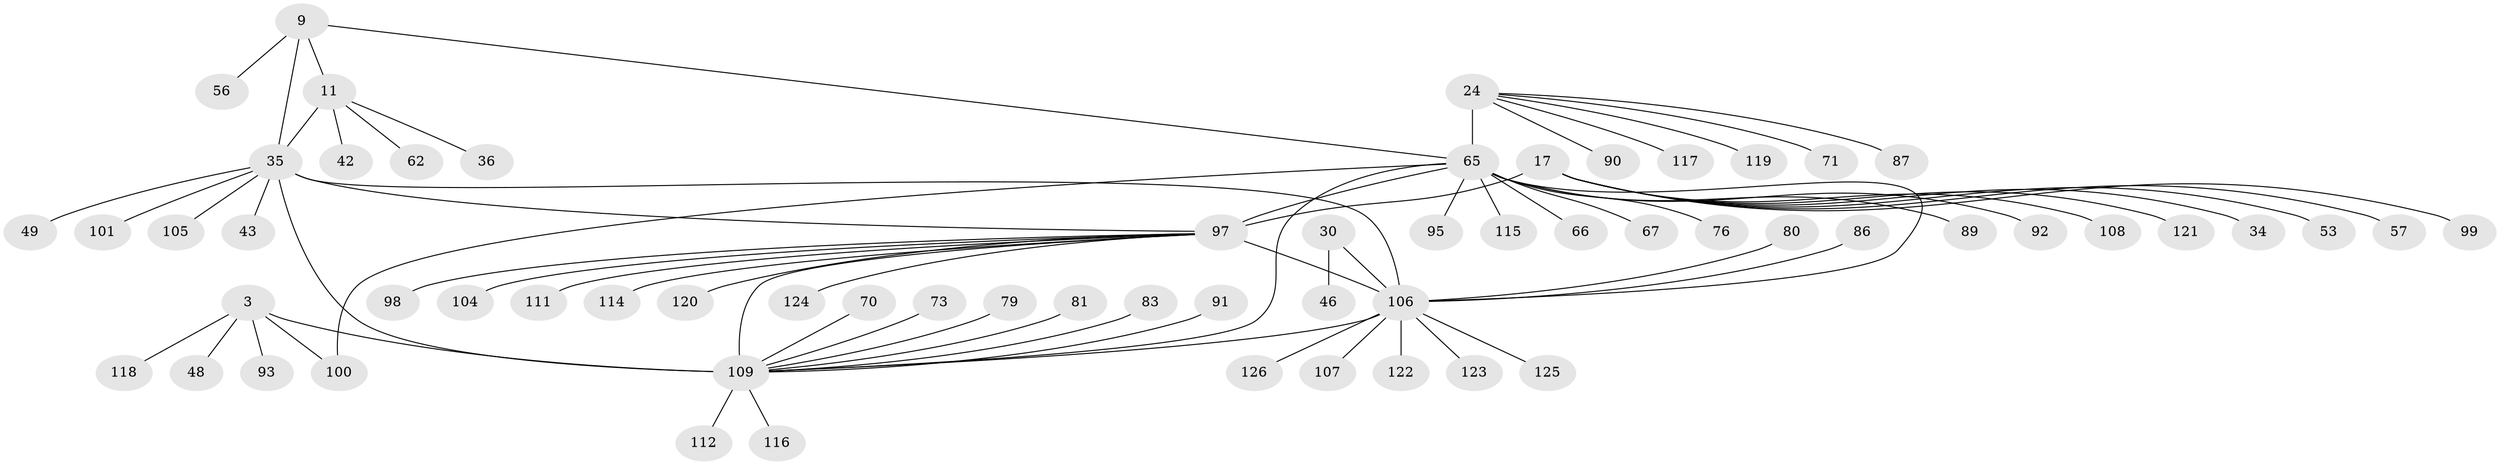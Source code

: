 // original degree distribution, {10: 0.03968253968253968, 9: 0.07936507936507936, 5: 0.023809523809523808, 12: 0.007936507936507936, 6: 0.023809523809523808, 8: 0.047619047619047616, 7: 0.007936507936507936, 11: 0.007936507936507936, 1: 0.6190476190476191, 2: 0.12698412698412698, 4: 0.007936507936507936, 3: 0.007936507936507936}
// Generated by graph-tools (version 1.1) at 2025/54/03/09/25 04:54:39]
// undirected, 63 vertices, 70 edges
graph export_dot {
graph [start="1"]
  node [color=gray90,style=filled];
  3 [super="+2"];
  9 [super="+7"];
  11 [super="+8"];
  17 [super="+14"];
  24 [super="+21"];
  30 [super="+26"];
  34;
  35 [super="+12+31"];
  36;
  42;
  43;
  46;
  48;
  49 [super="+38"];
  53;
  56 [super="+39"];
  57;
  62;
  65 [super="+23+32+37"];
  66;
  67;
  70;
  71;
  73 [super="+51"];
  76 [super="+72"];
  79;
  80;
  81;
  83;
  86;
  87;
  89;
  90;
  91 [super="+61"];
  92;
  93;
  95;
  97 [super="+96"];
  98;
  99;
  100;
  101 [super="+88"];
  104;
  105;
  106 [super="+103+29+52+77+28+78+47+63"];
  107;
  108;
  109 [super="+82+6+33+41+44+45+54+58+64+69"];
  111 [super="+94"];
  112 [super="+60+85+102"];
  114 [super="+68"];
  115;
  116;
  117;
  118;
  119;
  120;
  121;
  122;
  123 [super="+55"];
  124;
  125;
  126 [super="+113"];
  3 -- 100;
  3 -- 48;
  3 -- 118;
  3 -- 93;
  3 -- 109 [weight=8];
  9 -- 11 [weight=4];
  9 -- 56;
  9 -- 65;
  9 -- 35 [weight=4];
  11 -- 36;
  11 -- 42;
  11 -- 62;
  11 -- 35 [weight=4];
  17 -- 57;
  17 -- 108;
  17 -- 121;
  17 -- 34;
  17 -- 99;
  17 -- 53;
  17 -- 97 [weight=8];
  24 -- 71;
  24 -- 90;
  24 -- 119;
  24 -- 117;
  24 -- 87;
  24 -- 65 [weight=8];
  30 -- 46;
  30 -- 106 [weight=8];
  35 -- 101;
  35 -- 105;
  35 -- 106;
  35 -- 43;
  35 -- 109;
  35 -- 49;
  35 -- 97;
  65 -- 66;
  65 -- 67;
  65 -- 76;
  65 -- 89;
  65 -- 92;
  65 -- 95;
  65 -- 100;
  65 -- 106 [weight=2];
  65 -- 109 [weight=2];
  65 -- 115;
  65 -- 97;
  70 -- 109;
  73 -- 109;
  79 -- 109;
  80 -- 106;
  81 -- 109;
  83 -- 109;
  86 -- 106;
  91 -- 109;
  97 -- 98;
  97 -- 104;
  97 -- 106;
  97 -- 109;
  97 -- 111;
  97 -- 114;
  97 -- 120;
  97 -- 124;
  106 -- 107;
  106 -- 109;
  106 -- 126;
  106 -- 122;
  106 -- 123;
  106 -- 125;
  109 -- 112;
  109 -- 116;
}
